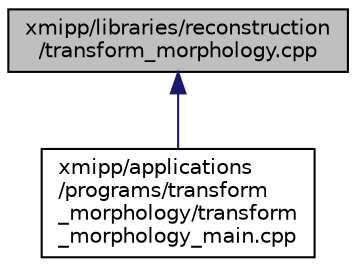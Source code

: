 digraph "xmipp/libraries/reconstruction/transform_morphology.cpp"
{
  edge [fontname="Helvetica",fontsize="10",labelfontname="Helvetica",labelfontsize="10"];
  node [fontname="Helvetica",fontsize="10",shape=record];
  Node83 [label="xmipp/libraries/reconstruction\l/transform_morphology.cpp",height=0.2,width=0.4,color="black", fillcolor="grey75", style="filled", fontcolor="black"];
  Node83 -> Node84 [dir="back",color="midnightblue",fontsize="10",style="solid",fontname="Helvetica"];
  Node84 [label="xmipp/applications\l/programs/transform\l_morphology/transform\l_morphology_main.cpp",height=0.2,width=0.4,color="black", fillcolor="white", style="filled",URL="$transform__morphology__main_8cpp.html"];
}
